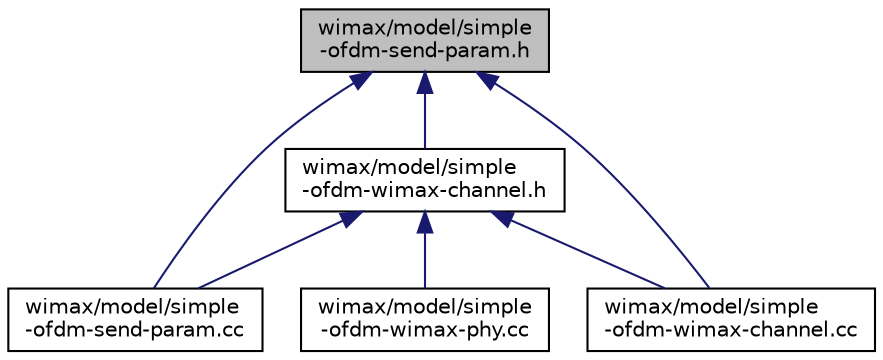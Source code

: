 digraph "wimax/model/simple-ofdm-send-param.h"
{
  edge [fontname="Helvetica",fontsize="10",labelfontname="Helvetica",labelfontsize="10"];
  node [fontname="Helvetica",fontsize="10",shape=record];
  Node1 [label="wimax/model/simple\l-ofdm-send-param.h",height=0.2,width=0.4,color="black", fillcolor="grey75", style="filled", fontcolor="black"];
  Node1 -> Node2 [dir="back",color="midnightblue",fontsize="10",style="solid"];
  Node2 [label="wimax/model/simple\l-ofdm-send-param.cc",height=0.2,width=0.4,color="black", fillcolor="white", style="filled",URL="$d9/da7/simple-ofdm-send-param_8cc.html"];
  Node1 -> Node3 [dir="back",color="midnightblue",fontsize="10",style="solid"];
  Node3 [label="wimax/model/simple\l-ofdm-wimax-channel.h",height=0.2,width=0.4,color="black", fillcolor="white", style="filled",URL="$d8/d2b/simple-ofdm-wimax-channel_8h.html"];
  Node3 -> Node2 [dir="back",color="midnightblue",fontsize="10",style="solid"];
  Node3 -> Node4 [dir="back",color="midnightblue",fontsize="10",style="solid"];
  Node4 [label="wimax/model/simple\l-ofdm-wimax-channel.cc",height=0.2,width=0.4,color="black", fillcolor="white", style="filled",URL="$db/db3/simple-ofdm-wimax-channel_8cc.html"];
  Node3 -> Node5 [dir="back",color="midnightblue",fontsize="10",style="solid"];
  Node5 [label="wimax/model/simple\l-ofdm-wimax-phy.cc",height=0.2,width=0.4,color="black", fillcolor="white", style="filled",URL="$dc/d6b/simple-ofdm-wimax-phy_8cc.html"];
  Node1 -> Node4 [dir="back",color="midnightblue",fontsize="10",style="solid"];
}
